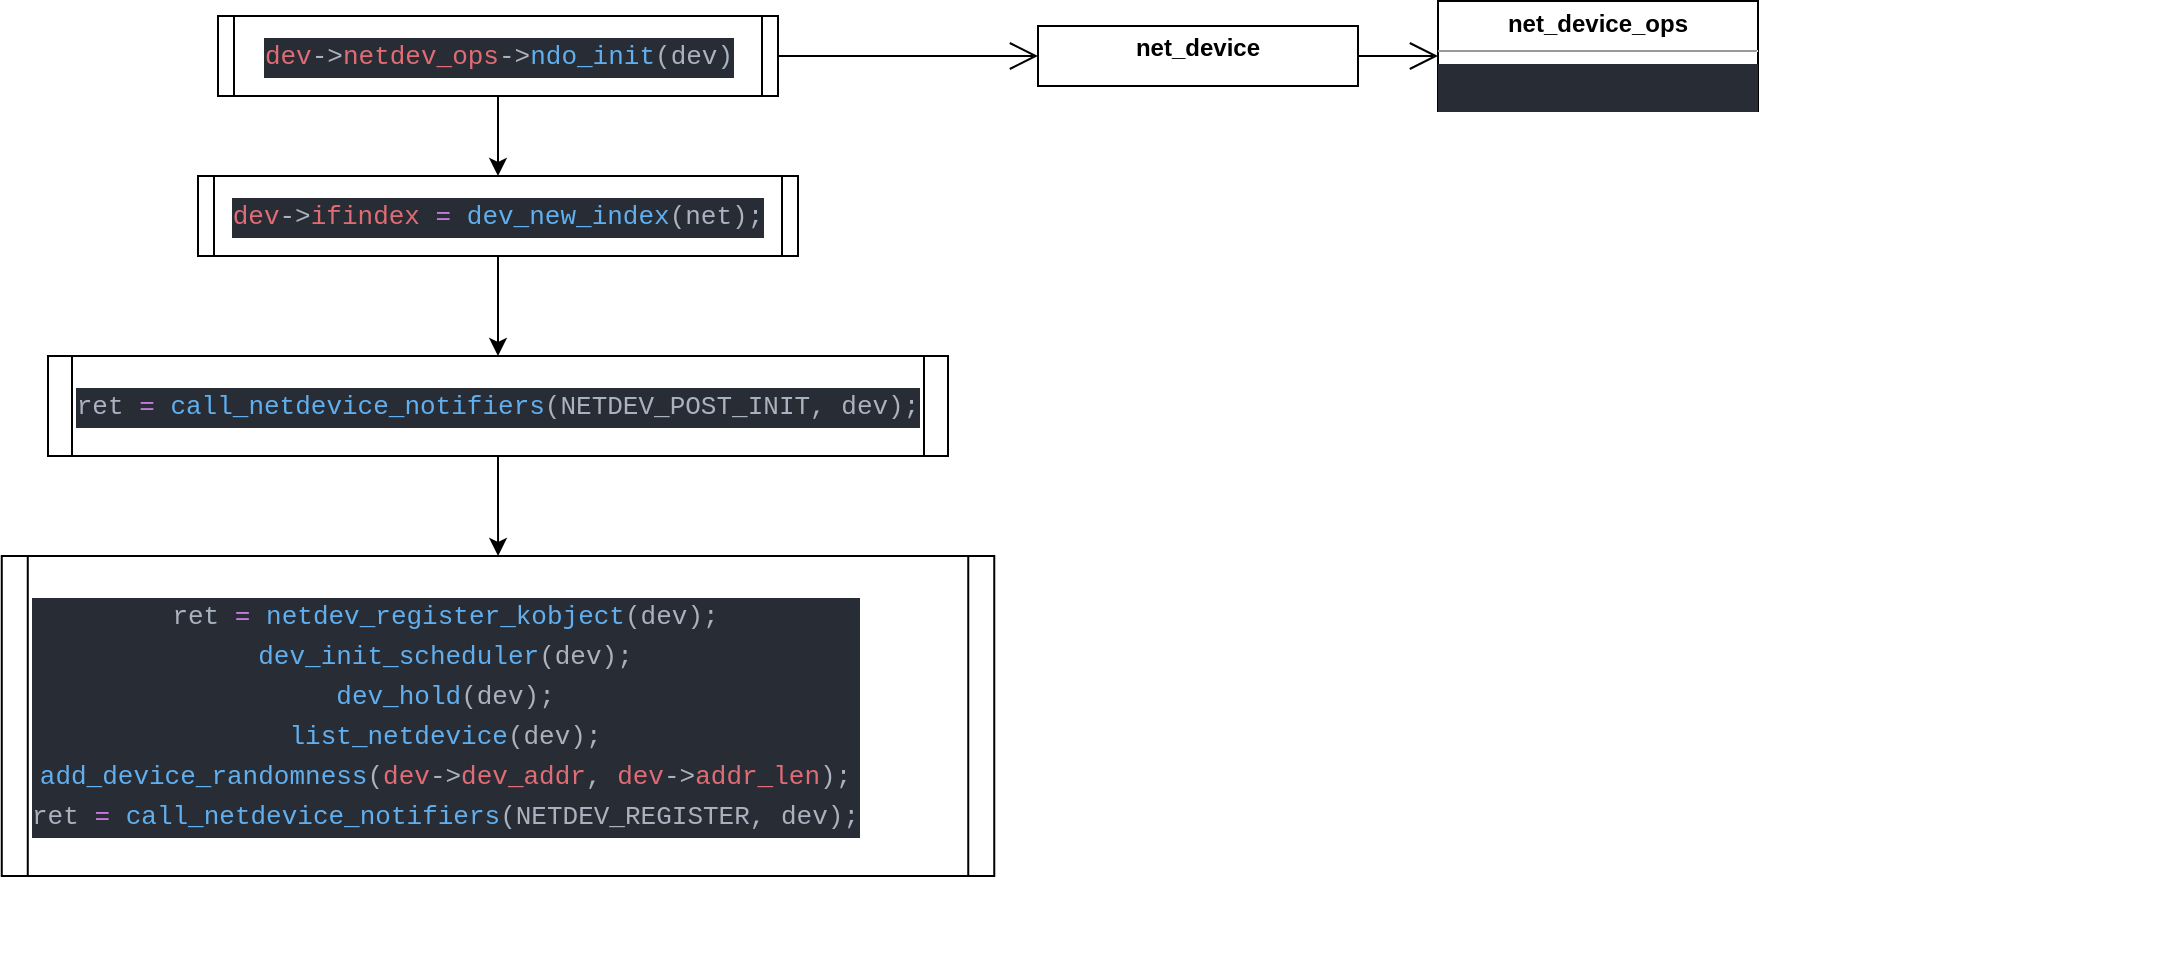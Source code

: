 <mxfile version="13.1.3">
    <diagram id="6hGFLwfOUW9BJ-s0fimq" name="Page-1">
        <mxGraphModel dx="1230" dy="785" grid="1" gridSize="10" guides="1" tooltips="1" connect="1" arrows="1" fold="1" page="1" pageScale="1" pageWidth="827" pageHeight="1169" math="0" shadow="0">
            <root>
                <mxCell id="0"/>
                <mxCell id="1" parent="0"/>
                <mxCell id="4" style="edgeStyle=orthogonalEdgeStyle;rounded=0;orthogonalLoop=1;jettySize=auto;html=1;exitX=0.5;exitY=1;exitDx=0;exitDy=0;" edge="1" parent="1" source="2" target="3">
                    <mxGeometry relative="1" as="geometry"/>
                </mxCell>
                <mxCell id="2" value="&lt;div style=&quot;color: rgb(171 , 178 , 191) ; background-color: rgb(40 , 44 , 52) ; font-family: &amp;#34;monaco&amp;#34; , &amp;#34;menlo&amp;#34; , &amp;#34;monaco&amp;#34; , &amp;#34;courier new&amp;#34; , monospace ; font-size: 13px ; line-height: 20px&quot;&gt;&lt;span style=&quot;color: #e06c75&quot;&gt;dev&lt;/span&gt;-&amp;gt;&lt;span style=&quot;color: #e06c75&quot;&gt;netdev_ops&lt;/span&gt;-&amp;gt;&lt;span style=&quot;color: #61afef&quot;&gt;ndo_init&lt;/span&gt;(dev)&lt;/div&gt;" style="shape=process;whiteSpace=wrap;html=1;backgroundOutline=1;size=0.027;" vertex="1" parent="1">
                    <mxGeometry x="160" y="160" width="280" height="40" as="geometry"/>
                </mxCell>
                <mxCell id="6" style="edgeStyle=orthogonalEdgeStyle;rounded=0;orthogonalLoop=1;jettySize=auto;html=1;exitX=0.5;exitY=1;exitDx=0;exitDy=0;" edge="1" parent="1" source="3" target="5">
                    <mxGeometry relative="1" as="geometry"/>
                </mxCell>
                <mxCell id="3" value="&lt;div style=&quot;color: rgb(171 , 178 , 191) ; background-color: rgb(40 , 44 , 52) ; font-family: &amp;#34;monaco&amp;#34; , &amp;#34;menlo&amp;#34; , &amp;#34;monaco&amp;#34; , &amp;#34;courier new&amp;#34; , monospace ; font-size: 13px ; line-height: 20px&quot;&gt;&lt;div style=&quot;font-family: &amp;#34;monaco&amp;#34; , &amp;#34;menlo&amp;#34; , &amp;#34;monaco&amp;#34; , &amp;#34;courier new&amp;#34; , monospace ; line-height: 20px&quot;&gt;&lt;span style=&quot;color: #e06c75&quot;&gt;dev&lt;/span&gt;-&amp;gt;&lt;span style=&quot;color: #e06c75&quot;&gt;ifindex&lt;/span&gt; &lt;span style=&quot;color: #c678dd&quot;&gt;=&lt;/span&gt; &lt;span style=&quot;color: #61afef&quot;&gt;dev_new_index&lt;/span&gt;(net);&lt;/div&gt;&lt;/div&gt;" style="shape=process;whiteSpace=wrap;html=1;backgroundOutline=1;size=0.027;" vertex="1" parent="1">
                    <mxGeometry x="150" y="240" width="300" height="40" as="geometry"/>
                </mxCell>
                <mxCell id="8" style="edgeStyle=orthogonalEdgeStyle;rounded=0;orthogonalLoop=1;jettySize=auto;html=1;exitX=0.5;exitY=1;exitDx=0;exitDy=0;" edge="1" parent="1" source="5" target="7">
                    <mxGeometry relative="1" as="geometry"/>
                </mxCell>
                <mxCell id="5" value="&lt;div style=&quot;color: rgb(171 , 178 , 191) ; background-color: rgb(40 , 44 , 52) ; font-family: &amp;#34;monaco&amp;#34; , &amp;#34;menlo&amp;#34; , &amp;#34;monaco&amp;#34; , &amp;#34;courier new&amp;#34; , monospace ; font-size: 13px ; line-height: 20px&quot;&gt;&lt;div style=&quot;font-family: &amp;#34;monaco&amp;#34; , &amp;#34;menlo&amp;#34; , &amp;#34;monaco&amp;#34; , &amp;#34;courier new&amp;#34; , monospace ; line-height: 20px&quot;&gt;&lt;div style=&quot;font-family: &amp;#34;monaco&amp;#34; , &amp;#34;menlo&amp;#34; , &amp;#34;monaco&amp;#34; , &amp;#34;courier new&amp;#34; , monospace ; line-height: 20px&quot;&gt;ret &lt;span style=&quot;color: #c678dd&quot;&gt;=&lt;/span&gt; &lt;span style=&quot;color: #61afef&quot;&gt;call_netdevice_notifiers&lt;/span&gt;(NETDEV_POST_INIT, dev);&lt;/div&gt;&lt;/div&gt;&lt;/div&gt;" style="shape=process;whiteSpace=wrap;html=1;backgroundOutline=1;size=0.027;" vertex="1" parent="1">
                    <mxGeometry x="75" y="330" width="450" height="50" as="geometry"/>
                </mxCell>
                <mxCell id="7" value="&lt;div style=&quot;color: rgb(171 , 178 , 191) ; background-color: rgb(40 , 44 , 52) ; font-family: &amp;#34;monaco&amp;#34; , &amp;#34;menlo&amp;#34; , &amp;#34;monaco&amp;#34; , &amp;#34;courier new&amp;#34; , monospace ; font-size: 13px ; line-height: 20px&quot;&gt;&lt;div style=&quot;font-family: &amp;#34;monaco&amp;#34; , &amp;#34;menlo&amp;#34; , &amp;#34;monaco&amp;#34; , &amp;#34;courier new&amp;#34; , monospace ; line-height: 20px&quot;&gt;&lt;div style=&quot;font-family: &amp;#34;monaco&amp;#34; , &amp;#34;menlo&amp;#34; , &amp;#34;monaco&amp;#34; , &amp;#34;courier new&amp;#34; , monospace ; line-height: 20px&quot;&gt;&lt;div style=&quot;font-family: &amp;#34;monaco&amp;#34; , &amp;#34;menlo&amp;#34; , &amp;#34;monaco&amp;#34; , &amp;#34;courier new&amp;#34; , monospace ; line-height: 20px&quot;&gt;&lt;div style=&quot;text-align: center ; line-height: 20px&quot;&gt;&lt;div style=&quot;line-height: 20px&quot;&gt;ret&amp;nbsp;&lt;span style=&quot;color: rgb(198 , 120 , 221)&quot;&gt;=&lt;/span&gt;&amp;nbsp;&lt;span style=&quot;color: rgb(97 , 175 , 239)&quot;&gt;netdev_register_kobject&lt;/span&gt;(dev);&lt;br&gt;&lt;/div&gt;&lt;div style=&quot;line-height: 20px&quot;&gt;&lt;span style=&quot;color: rgb(97 , 175 , 239)&quot;&gt;dev_init_scheduler&lt;/span&gt;(dev);&lt;/div&gt;&lt;div style=&quot;line-height: 20px&quot;&gt;&lt;div style=&quot;line-height: 20px&quot;&gt;&lt;div&gt;&lt;span style=&quot;color: rgb(97 , 175 , 239)&quot;&gt;dev_hold&lt;/span&gt;(dev);&lt;/div&gt;&lt;div&gt;&lt;span style=&quot;color: rgb(97 , 175 , 239)&quot;&gt;list_netdevice&lt;/span&gt;(dev);&lt;/div&gt;&lt;div&gt;&lt;span style=&quot;color: rgb(97 , 175 , 239)&quot;&gt;add_device_randomness&lt;/span&gt;(&lt;span style=&quot;color: rgb(224 , 108 , 117)&quot;&gt;dev&lt;/span&gt;-&amp;gt;&lt;span style=&quot;color: rgb(224 , 108 , 117)&quot;&gt;dev_addr&lt;/span&gt;,&amp;nbsp;&lt;span style=&quot;color: rgb(224 , 108 , 117)&quot;&gt;dev&lt;/span&gt;-&amp;gt;&lt;span style=&quot;color: rgb(224 , 108 , 117)&quot;&gt;addr_len&lt;/span&gt;);&lt;/div&gt;&lt;div&gt;&lt;div style=&quot;line-height: 20px&quot;&gt;ret&amp;nbsp;&lt;span style=&quot;color: rgb(198 , 120 , 221)&quot;&gt;=&lt;/span&gt;&amp;nbsp;&lt;span style=&quot;color: rgb(97 , 175 , 239)&quot;&gt;call_netdevice_notifiers&lt;/span&gt;(NETDEV_REGISTER, dev);&lt;/div&gt;&lt;/div&gt;&lt;/div&gt;&lt;/div&gt;&lt;/div&gt;&lt;/div&gt;&lt;/div&gt;&lt;/div&gt;&lt;/div&gt;" style="align=left;shape=process;whiteSpace=wrap;html=1;backgroundOutline=1;size=0.027;" vertex="1" parent="1">
                    <mxGeometry x="51.88" y="430" width="496.25" height="160" as="geometry"/>
                </mxCell>
                <mxCell id="9" value="&lt;p style=&quot;margin: 0px ; margin-top: 4px ; text-align: center&quot;&gt;&lt;b&gt;net_device&lt;/b&gt;&lt;/p&gt;&lt;div style=&quot;height: 2px&quot;&gt;&lt;div&gt;&lt;br&gt;&lt;/div&gt;&lt;/div&gt;" style="verticalAlign=top;align=left;overflow=fill;fontSize=12;fontFamily=Helvetica;html=1;" vertex="1" parent="1">
                    <mxGeometry x="570" y="165" width="160" height="30" as="geometry"/>
                </mxCell>
                <mxCell id="10" value="" style="endArrow=open;endFill=1;endSize=12;html=1;entryX=0;entryY=0.5;entryDx=0;entryDy=0;exitX=1;exitY=0.5;exitDx=0;exitDy=0;" edge="1" parent="1" source="2" target="9">
                    <mxGeometry width="160" relative="1" as="geometry">
                        <mxPoint x="370" y="300" as="sourcePoint"/>
                        <mxPoint x="530" y="300" as="targetPoint"/>
                    </mxGeometry>
                </mxCell>
                <mxCell id="11" value="&lt;p style=&quot;margin: 4px 0px 0px ; text-align: center&quot;&gt;&lt;b&gt;net_device_ops&lt;/b&gt;&lt;/p&gt;&lt;hr size=&quot;1&quot;&gt;&lt;div style=&quot;height: 2px&quot;&gt;&lt;div style=&quot;color: rgb(171 , 178 , 191) ; font-family: &amp;#34;monaco&amp;#34; , &amp;#34;menlo&amp;#34; , &amp;#34;monaco&amp;#34; , &amp;#34;courier new&amp;#34; , monospace ; font-size: 13px&quot;&gt;&lt;div style=&quot;background-color: rgb(40 , 44 , 52) ; line-height: 20px&quot;&gt;&lt;div style=&quot;line-height: 20px&quot;&gt;&lt;div style=&quot;line-height: 20px&quot;&gt;&lt;div style=&quot;line-height: 20px&quot;&gt;&lt;p style=&quot;margin: 4px 0px 0px ; text-align: center&quot;&gt;&lt;br&gt;&lt;/p&gt;&lt;hr size=&quot;1&quot;&gt;&lt;div style=&quot;height: 2px&quot;&gt;&lt;div style=&quot;line-height: 20px&quot;&gt;&lt;div style=&quot;line-height: 20px&quot;&gt;&lt;div style=&quot;line-height: 20px&quot;&gt;&lt;div style=&quot;line-height: 20px&quot;&gt;&lt;br&gt;&lt;/div&gt;&lt;/div&gt;&lt;/div&gt;&lt;/div&gt;&lt;/div&gt;&lt;/div&gt;&lt;/div&gt;&lt;/div&gt;&lt;/div&gt;&lt;/div&gt;&lt;/div&gt;" style="verticalAlign=top;align=left;overflow=fill;fontSize=12;fontFamily=Helvetica;html=1;" vertex="1" parent="1">
                    <mxGeometry x="770" y="152.5" width="160" height="55" as="geometry"/>
                </mxCell>
                <mxCell id="13" value="" style="endArrow=open;endFill=1;endSize=12;html=1;entryX=0;entryY=0.5;entryDx=0;entryDy=0;exitX=1;exitY=0.5;exitDx=0;exitDy=0;" edge="1" parent="1" source="9" target="11">
                    <mxGeometry width="160" relative="1" as="geometry">
                        <mxPoint x="460" y="200" as="sourcePoint"/>
                        <mxPoint x="590" y="200" as="targetPoint"/>
                    </mxGeometry>
                </mxCell>
                <mxCell id="14" value="&lt;div style=&quot;color: rgb(171 , 178 , 191) ; font-family: &amp;#34;monaco&amp;#34; , &amp;#34;menlo&amp;#34; , &amp;#34;monaco&amp;#34; , &amp;#34;courier new&amp;#34; , monospace ; font-size: 13px ; font-style: normal ; font-weight: 400 ; letter-spacing: normal ; text-align: center ; text-indent: 0px ; text-transform: none ; word-spacing: 0px ; background-color: rgb(40 , 44 , 52) ; line-height: 20px&quot;&gt;&lt;br&gt;&lt;/div&gt;" style="align=left;text;whiteSpace=wrap;html=1;" vertex="1" parent="1">
                    <mxGeometry x="700" y="490" width="440" height="140" as="geometry"/>
                </mxCell>
            </root>
        </mxGraphModel>
    </diagram>
</mxfile>